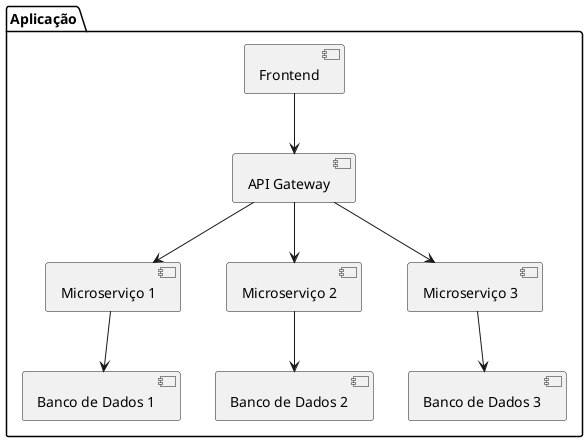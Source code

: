 @startuml
package "Aplicação" {
    [Frontend] --> [API Gateway]
    [API Gateway] --> [Microserviço 1]
    [API Gateway] --> [Microserviço 2]
    [API Gateway] --> [Microserviço 3]
    [Microserviço 1] --> [Banco de Dados 1]
    [Microserviço 2] --> [Banco de Dados 2]
    [Microserviço 3] --> [Banco de Dados 3]
}
@enduml